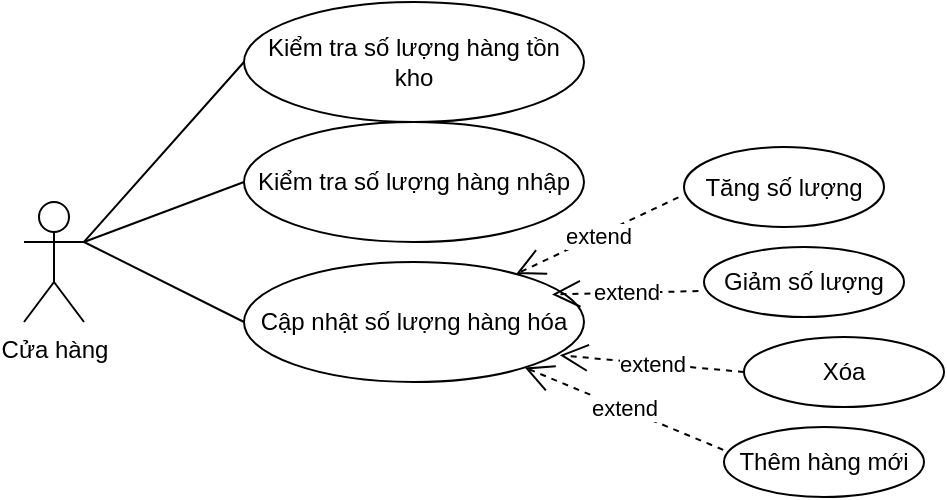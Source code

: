 <mxfile version="24.7.12">
  <diagram id="RR1sQLUmgiOuDl6Bs_eH" name="Trang-1">
    <mxGraphModel dx="1050" dy="557" grid="1" gridSize="10" guides="1" tooltips="1" connect="1" arrows="1" fold="1" page="1" pageScale="1" pageWidth="827" pageHeight="1169" math="0" shadow="0">
      <root>
        <mxCell id="0" />
        <mxCell id="1" parent="0" />
        <mxCell id="BJG9GIXf9jRXULEWagIp-1" value="Cửa hàng" style="shape=umlActor;verticalLabelPosition=bottom;verticalAlign=top;html=1;outlineConnect=0;" vertex="1" parent="1">
          <mxGeometry x="130" y="230" width="30" height="60" as="geometry" />
        </mxCell>
        <mxCell id="BJG9GIXf9jRXULEWagIp-2" value="" style="endArrow=none;html=1;rounded=0;exitX=1;exitY=0.333;exitDx=0;exitDy=0;exitPerimeter=0;entryX=0;entryY=0.5;entryDx=0;entryDy=0;" edge="1" parent="1" source="BJG9GIXf9jRXULEWagIp-1" target="BJG9GIXf9jRXULEWagIp-3">
          <mxGeometry width="50" height="50" relative="1" as="geometry">
            <mxPoint x="360" y="360" as="sourcePoint" />
            <mxPoint x="240" y="210" as="targetPoint" />
          </mxGeometry>
        </mxCell>
        <mxCell id="BJG9GIXf9jRXULEWagIp-3" value="Kiểm tra số lượng hàng tồn kho" style="ellipse;whiteSpace=wrap;html=1;" vertex="1" parent="1">
          <mxGeometry x="240" y="130" width="170" height="60" as="geometry" />
        </mxCell>
        <mxCell id="BJG9GIXf9jRXULEWagIp-5" value="Kiểm tra số lượng hàng nhập" style="ellipse;whiteSpace=wrap;html=1;" vertex="1" parent="1">
          <mxGeometry x="240" y="190" width="170" height="60" as="geometry" />
        </mxCell>
        <mxCell id="BJG9GIXf9jRXULEWagIp-6" value="" style="endArrow=none;html=1;rounded=0;exitX=1;exitY=0.333;exitDx=0;exitDy=0;exitPerimeter=0;entryX=0;entryY=0.5;entryDx=0;entryDy=0;" edge="1" parent="1" source="BJG9GIXf9jRXULEWagIp-1" target="BJG9GIXf9jRXULEWagIp-5">
          <mxGeometry width="50" height="50" relative="1" as="geometry">
            <mxPoint x="150" y="460" as="sourcePoint" />
            <mxPoint x="200" y="410" as="targetPoint" />
          </mxGeometry>
        </mxCell>
        <mxCell id="BJG9GIXf9jRXULEWagIp-7" value="Cập nhật số lượng hàng hóa" style="ellipse;whiteSpace=wrap;html=1;" vertex="1" parent="1">
          <mxGeometry x="240" y="260" width="170" height="60" as="geometry" />
        </mxCell>
        <mxCell id="BJG9GIXf9jRXULEWagIp-8" value="" style="endArrow=none;html=1;rounded=0;entryX=0;entryY=0.5;entryDx=0;entryDy=0;" edge="1" parent="1" target="BJG9GIXf9jRXULEWagIp-7">
          <mxGeometry width="50" height="50" relative="1" as="geometry">
            <mxPoint x="160" y="250" as="sourcePoint" />
            <mxPoint x="250" y="230" as="targetPoint" />
          </mxGeometry>
        </mxCell>
        <mxCell id="BJG9GIXf9jRXULEWagIp-9" value="extend" style="endArrow=open;endSize=12;dashed=1;html=1;rounded=0;exitX=-0.028;exitY=0.63;exitDx=0;exitDy=0;exitPerimeter=0;" edge="1" parent="1" source="BJG9GIXf9jRXULEWagIp-12" target="BJG9GIXf9jRXULEWagIp-7">
          <mxGeometry width="160" relative="1" as="geometry">
            <mxPoint x="470" y="230" as="sourcePoint" />
            <mxPoint x="790" y="340" as="targetPoint" />
          </mxGeometry>
        </mxCell>
        <mxCell id="BJG9GIXf9jRXULEWagIp-10" value="extend" style="endArrow=open;endSize=12;dashed=1;html=1;rounded=0;entryX=0.929;entryY=0.777;entryDx=0;entryDy=0;entryPerimeter=0;exitX=0;exitY=0.5;exitDx=0;exitDy=0;" edge="1" parent="1" source="BJG9GIXf9jRXULEWagIp-15" target="BJG9GIXf9jRXULEWagIp-7">
          <mxGeometry width="160" relative="1" as="geometry">
            <mxPoint x="470" y="320" as="sourcePoint" />
            <mxPoint x="420" y="441" as="targetPoint" />
          </mxGeometry>
        </mxCell>
        <mxCell id="BJG9GIXf9jRXULEWagIp-11" value="extend" style="endArrow=open;endSize=12;dashed=1;html=1;rounded=0;exitX=-0.004;exitY=0.326;exitDx=0;exitDy=0;exitPerimeter=0;" edge="1" parent="1" source="BJG9GIXf9jRXULEWagIp-16" target="BJG9GIXf9jRXULEWagIp-7">
          <mxGeometry width="160" relative="1" as="geometry">
            <mxPoint x="440" y="350" as="sourcePoint" />
            <mxPoint x="370" y="421" as="targetPoint" />
          </mxGeometry>
        </mxCell>
        <mxCell id="BJG9GIXf9jRXULEWagIp-12" value="Tăng số lượng" style="ellipse;whiteSpace=wrap;html=1;" vertex="1" parent="1">
          <mxGeometry x="460" y="202.5" width="100" height="40" as="geometry" />
        </mxCell>
        <mxCell id="BJG9GIXf9jRXULEWagIp-13" value="extend" style="endArrow=open;endSize=12;dashed=1;html=1;rounded=0;exitX=-0.028;exitY=0.63;exitDx=0;exitDy=0;exitPerimeter=0;entryX=0.906;entryY=0.27;entryDx=0;entryDy=0;entryPerimeter=0;" edge="1" parent="1" source="BJG9GIXf9jRXULEWagIp-14" target="BJG9GIXf9jRXULEWagIp-7">
          <mxGeometry width="160" relative="1" as="geometry">
            <mxPoint x="504.5" y="285" as="sourcePoint" />
            <mxPoint x="405.5" y="320" as="targetPoint" />
          </mxGeometry>
        </mxCell>
        <mxCell id="BJG9GIXf9jRXULEWagIp-14" value="Giảm số lượng" style="ellipse;whiteSpace=wrap;html=1;" vertex="1" parent="1">
          <mxGeometry x="470" y="252.5" width="100" height="35" as="geometry" />
        </mxCell>
        <mxCell id="BJG9GIXf9jRXULEWagIp-15" value="Xóa" style="ellipse;whiteSpace=wrap;html=1;" vertex="1" parent="1">
          <mxGeometry x="490" y="297.5" width="100" height="35" as="geometry" />
        </mxCell>
        <mxCell id="BJG9GIXf9jRXULEWagIp-16" value="Thêm hàng mới" style="ellipse;whiteSpace=wrap;html=1;" vertex="1" parent="1">
          <mxGeometry x="480" y="342.5" width="100" height="35" as="geometry" />
        </mxCell>
      </root>
    </mxGraphModel>
  </diagram>
</mxfile>
